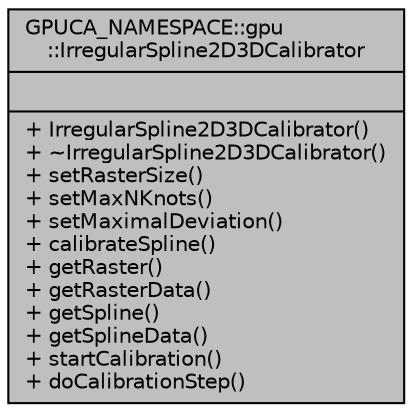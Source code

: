 digraph "GPUCA_NAMESPACE::gpu::IrregularSpline2D3DCalibrator"
{
 // INTERACTIVE_SVG=YES
  bgcolor="transparent";
  edge [fontname="Helvetica",fontsize="10",labelfontname="Helvetica",labelfontsize="10"];
  node [fontname="Helvetica",fontsize="10",shape=record];
  Node1 [label="{GPUCA_NAMESPACE::gpu\l::IrregularSpline2D3DCalibrator\n||+ IrregularSpline2D3DCalibrator()\l+ ~IrregularSpline2D3DCalibrator()\l+ setRasterSize()\l+ setMaxNKnots()\l+ setMaximalDeviation()\l+ calibrateSpline()\l+ getRaster()\l+ getRasterData()\l+ getSpline()\l+ getSplineData()\l+ startCalibration()\l+ doCalibrationStep()\l}",height=0.2,width=0.4,color="black", fillcolor="grey75", style="filled", fontcolor="black"];
}

